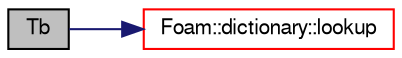 digraph "Tb"
{
  bgcolor="transparent";
  edge [fontname="FreeSans",fontsize="10",labelfontname="FreeSans",labelfontsize="10"];
  node [fontname="FreeSans",fontsize="10",shape=record];
  rankdir="LR";
  Node2780 [label="Tb",height=0.2,width=0.4,color="black", fillcolor="grey75", style="filled", fontcolor="black"];
  Node2780 -> Node2781 [color="midnightblue",fontsize="10",style="solid",fontname="FreeSans"];
  Node2781 [label="Foam::dictionary::lookup",height=0.2,width=0.4,color="red",URL="$a26014.html#a6a0727fa523e48977e27348663def509",tooltip="Find and return an entry data stream. "];
}
